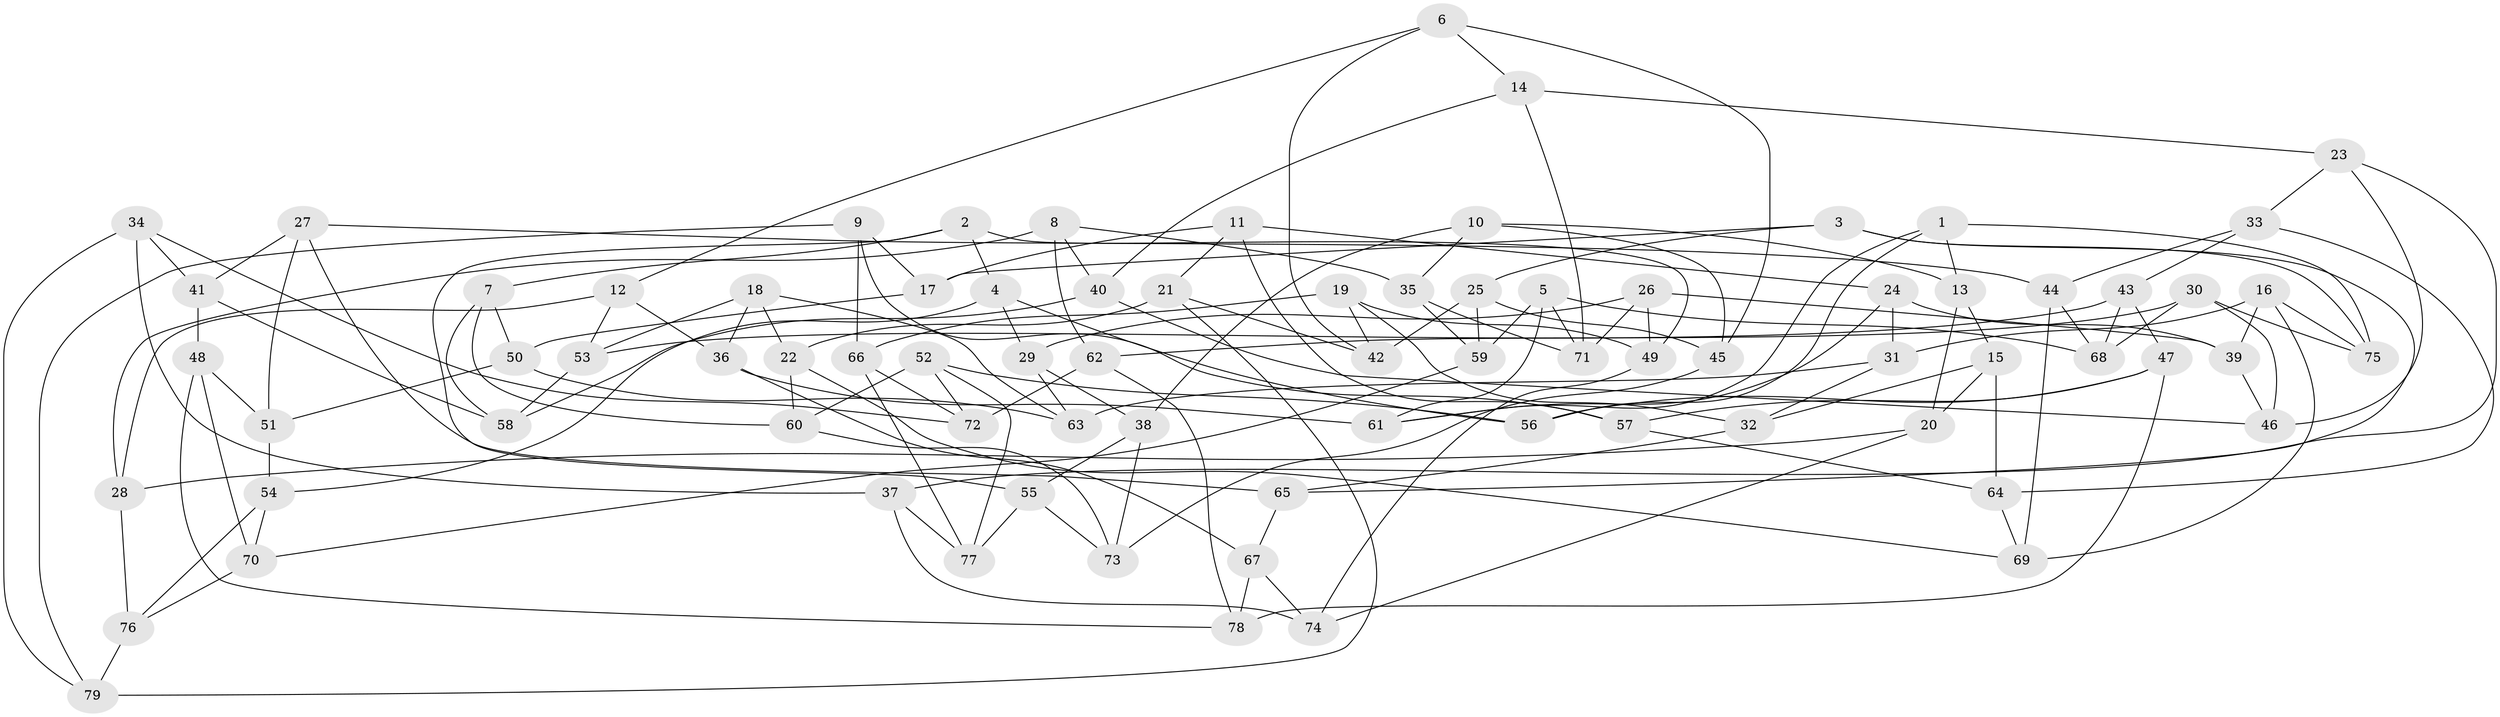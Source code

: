 // coarse degree distribution, {6: 0.574468085106383, 5: 0.10638297872340426, 4: 0.2978723404255319, 3: 0.02127659574468085}
// Generated by graph-tools (version 1.1) at 2025/24/03/03/25 07:24:26]
// undirected, 79 vertices, 158 edges
graph export_dot {
graph [start="1"]
  node [color=gray90,style=filled];
  1;
  2;
  3;
  4;
  5;
  6;
  7;
  8;
  9;
  10;
  11;
  12;
  13;
  14;
  15;
  16;
  17;
  18;
  19;
  20;
  21;
  22;
  23;
  24;
  25;
  26;
  27;
  28;
  29;
  30;
  31;
  32;
  33;
  34;
  35;
  36;
  37;
  38;
  39;
  40;
  41;
  42;
  43;
  44;
  45;
  46;
  47;
  48;
  49;
  50;
  51;
  52;
  53;
  54;
  55;
  56;
  57;
  58;
  59;
  60;
  61;
  62;
  63;
  64;
  65;
  66;
  67;
  68;
  69;
  70;
  71;
  72;
  73;
  74;
  75;
  76;
  77;
  78;
  79;
  1 -- 75;
  1 -- 56;
  1 -- 61;
  1 -- 13;
  2 -- 7;
  2 -- 4;
  2 -- 49;
  2 -- 55;
  3 -- 25;
  3 -- 17;
  3 -- 65;
  3 -- 75;
  4 -- 54;
  4 -- 29;
  4 -- 56;
  5 -- 71;
  5 -- 59;
  5 -- 61;
  5 -- 68;
  6 -- 42;
  6 -- 45;
  6 -- 12;
  6 -- 14;
  7 -- 50;
  7 -- 58;
  7 -- 60;
  8 -- 35;
  8 -- 40;
  8 -- 62;
  8 -- 28;
  9 -- 57;
  9 -- 17;
  9 -- 79;
  9 -- 66;
  10 -- 38;
  10 -- 13;
  10 -- 45;
  10 -- 35;
  11 -- 17;
  11 -- 24;
  11 -- 57;
  11 -- 21;
  12 -- 28;
  12 -- 36;
  12 -- 53;
  13 -- 15;
  13 -- 20;
  14 -- 71;
  14 -- 40;
  14 -- 23;
  15 -- 64;
  15 -- 32;
  15 -- 20;
  16 -- 39;
  16 -- 31;
  16 -- 75;
  16 -- 69;
  17 -- 50;
  18 -- 53;
  18 -- 63;
  18 -- 36;
  18 -- 22;
  19 -- 49;
  19 -- 32;
  19 -- 66;
  19 -- 42;
  20 -- 28;
  20 -- 74;
  21 -- 42;
  21 -- 79;
  21 -- 22;
  22 -- 60;
  22 -- 69;
  23 -- 33;
  23 -- 46;
  23 -- 37;
  24 -- 31;
  24 -- 61;
  24 -- 39;
  25 -- 45;
  25 -- 42;
  25 -- 59;
  26 -- 49;
  26 -- 29;
  26 -- 71;
  26 -- 39;
  27 -- 41;
  27 -- 65;
  27 -- 44;
  27 -- 51;
  28 -- 76;
  29 -- 63;
  29 -- 38;
  30 -- 75;
  30 -- 46;
  30 -- 62;
  30 -- 68;
  31 -- 63;
  31 -- 32;
  32 -- 65;
  33 -- 64;
  33 -- 43;
  33 -- 44;
  34 -- 37;
  34 -- 41;
  34 -- 72;
  34 -- 79;
  35 -- 71;
  35 -- 59;
  36 -- 61;
  36 -- 67;
  37 -- 74;
  37 -- 77;
  38 -- 73;
  38 -- 55;
  39 -- 46;
  40 -- 46;
  40 -- 58;
  41 -- 58;
  41 -- 48;
  43 -- 47;
  43 -- 53;
  43 -- 68;
  44 -- 68;
  44 -- 69;
  45 -- 73;
  47 -- 56;
  47 -- 57;
  47 -- 78;
  48 -- 78;
  48 -- 51;
  48 -- 70;
  49 -- 74;
  50 -- 51;
  50 -- 63;
  51 -- 54;
  52 -- 60;
  52 -- 56;
  52 -- 72;
  52 -- 77;
  53 -- 58;
  54 -- 70;
  54 -- 76;
  55 -- 73;
  55 -- 77;
  57 -- 64;
  59 -- 70;
  60 -- 73;
  62 -- 78;
  62 -- 72;
  64 -- 69;
  65 -- 67;
  66 -- 72;
  66 -- 77;
  67 -- 74;
  67 -- 78;
  70 -- 76;
  76 -- 79;
}
